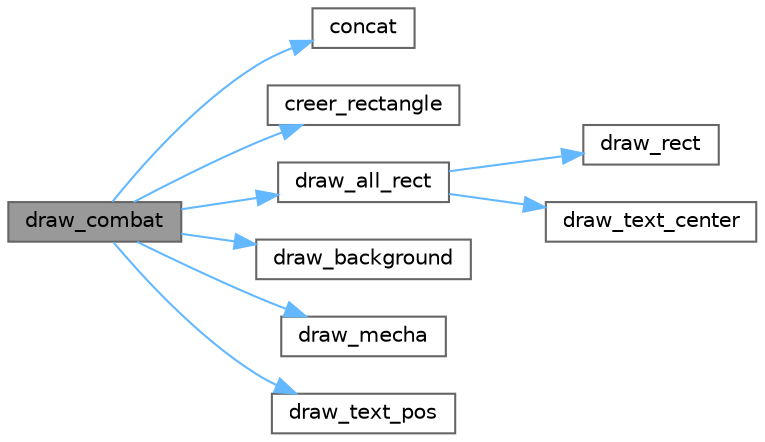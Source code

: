 digraph "draw_combat"
{
 // LATEX_PDF_SIZE
  bgcolor="transparent";
  edge [fontname=Helvetica,fontsize=10,labelfontname=Helvetica,labelfontsize=10];
  node [fontname=Helvetica,fontsize=10,shape=box,height=0.2,width=0.4];
  rankdir="LR";
  Node1 [id="Node000001",label="draw_combat",height=0.2,width=0.4,color="gray40", fillcolor="grey60", style="filled", fontcolor="black",tooltip="Affiche à l'écran tous les éléments graphiques d'un combat entre deux Mechas."];
  Node1 -> Node2 [id="edge9_Node000001_Node000002",color="steelblue1",style="solid",tooltip=" "];
  Node2 [id="Node000002",label="concat",height=0.2,width=0.4,color="grey40", fillcolor="white", style="filled",URL="$affichage_8c.html#afc970416ff2ee1d9f8351a288625f23a",tooltip="Concatène un entier à la fin d'une chaîne de caractères."];
  Node1 -> Node3 [id="edge10_Node000001_Node000003",color="steelblue1",style="solid",tooltip=" "];
  Node3 [id="Node000003",label="creer_rectangle",height=0.2,width=0.4,color="grey40", fillcolor="white", style="filled",URL="$affichage_8c.html#a7290dad76779d8dd7f48366a16812be8",tooltip="Initialise un rectangle avec ses dimensions, sa couleur et un texte optionnel."];
  Node1 -> Node4 [id="edge11_Node000001_Node000004",color="steelblue1",style="solid",tooltip=" "];
  Node4 [id="Node000004",label="draw_all_rect",height=0.2,width=0.4,color="grey40", fillcolor="white", style="filled",URL="$affichage_8c.html#a4f7e45e8554e8971bdba352cf9838405",tooltip="Dessine plusieurs rectangles avec leurs textes centrés."];
  Node4 -> Node5 [id="edge12_Node000004_Node000005",color="steelblue1",style="solid",tooltip=" "];
  Node5 [id="Node000005",label="draw_rect",height=0.2,width=0.4,color="grey40", fillcolor="white", style="filled",URL="$affichage_8c.html#ab542b24175a0231f8530346fc8ab790f",tooltip="Dessine un rectangle coloré et son texte associé si présent."];
  Node4 -> Node6 [id="edge13_Node000004_Node000006",color="steelblue1",style="solid",tooltip=" "];
  Node6 [id="Node000006",label="draw_text_center",height=0.2,width=0.4,color="grey40", fillcolor="white", style="filled",URL="$affichage_8c.html#a390da1c2cd15fd5355de26bd34b3d3dc",tooltip="Dessine du texte centré dans un rectangle, ligne par ligne si nécessaire."];
  Node1 -> Node7 [id="edge14_Node000001_Node000007",color="steelblue1",style="solid",tooltip=" "];
  Node7 [id="Node000007",label="draw_background",height=0.2,width=0.4,color="grey40", fillcolor="white", style="filled",URL="$affichage_8c.html#a3d385ca0396c4c2b3001371505a410e4",tooltip="Affiche l'arrière-plan (background) actuel du jeu."];
  Node1 -> Node8 [id="edge15_Node000001_Node000008",color="steelblue1",style="solid",tooltip=" "];
  Node8 [id="Node000008",label="draw_mecha",height=0.2,width=0.4,color="grey40", fillcolor="white", style="filled",URL="$affichage_8c.html#ae63215d67a18f635b3a1c2e1464a0a6f",tooltip="Dessine un Mécha à l'écran avec la texture correspondant à son orientation."];
  Node1 -> Node9 [id="edge16_Node000001_Node000009",color="steelblue1",style="solid",tooltip=" "];
  Node9 [id="Node000009",label="draw_text_pos",height=0.2,width=0.4,color="grey40", fillcolor="white", style="filled",URL="$affichage_8c.html#ac0e780352c4ab1739b9e31be92740c2d",tooltip="Dessine du texte à une position spécifique à l'écran, avec gestion des retours à la ligne."];
}
